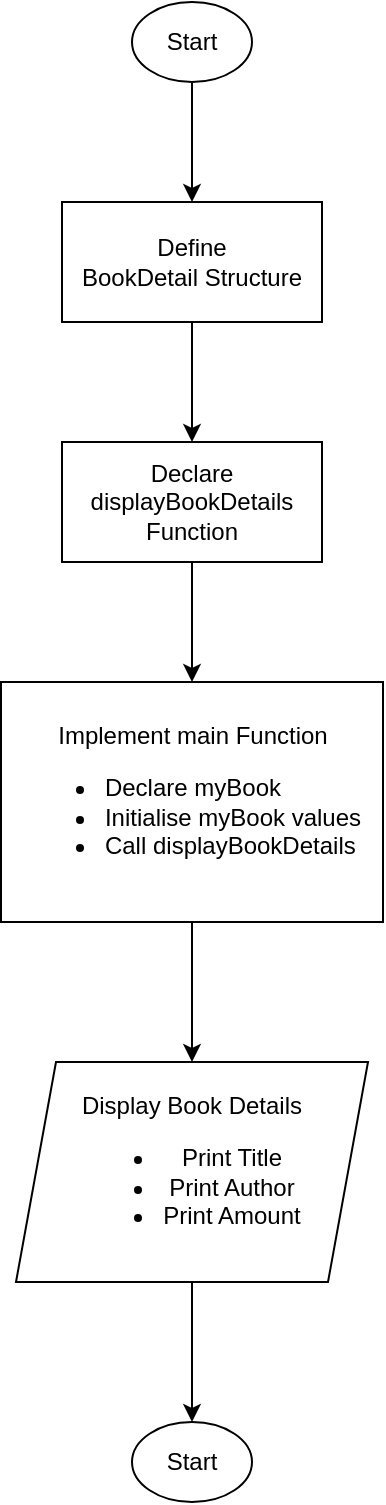 <mxfile version="22.1.5" type="device">
  <diagram name="Page-1" id="vQP9hLYBUp4dAKwmtIgp">
    <mxGraphModel dx="844" dy="563" grid="1" gridSize="10" guides="1" tooltips="1" connect="1" arrows="1" fold="1" page="1" pageScale="1" pageWidth="827" pageHeight="1169" math="0" shadow="0">
      <root>
        <mxCell id="0" />
        <mxCell id="1" parent="0" />
        <mxCell id="AIXgzcjw58ZIXvBcZ5kv-238" style="edgeStyle=orthogonalEdgeStyle;rounded=0;orthogonalLoop=1;jettySize=auto;html=1;entryX=0.5;entryY=0;entryDx=0;entryDy=0;" edge="1" parent="1" source="AIXgzcjw58ZIXvBcZ5kv-233" target="AIXgzcjw58ZIXvBcZ5kv-234">
          <mxGeometry relative="1" as="geometry" />
        </mxCell>
        <mxCell id="AIXgzcjw58ZIXvBcZ5kv-233" value="Start" style="ellipse;whiteSpace=wrap;html=1;" vertex="1" parent="1">
          <mxGeometry x="384" y="40" width="60" height="40" as="geometry" />
        </mxCell>
        <mxCell id="AIXgzcjw58ZIXvBcZ5kv-239" style="edgeStyle=orthogonalEdgeStyle;rounded=0;orthogonalLoop=1;jettySize=auto;html=1;" edge="1" parent="1" source="AIXgzcjw58ZIXvBcZ5kv-234" target="AIXgzcjw58ZIXvBcZ5kv-235">
          <mxGeometry relative="1" as="geometry" />
        </mxCell>
        <mxCell id="AIXgzcjw58ZIXvBcZ5kv-234" value="Define&lt;br&gt;BookDetail Structure" style="rounded=0;whiteSpace=wrap;html=1;" vertex="1" parent="1">
          <mxGeometry x="349" y="140" width="130" height="60" as="geometry" />
        </mxCell>
        <mxCell id="AIXgzcjw58ZIXvBcZ5kv-240" style="edgeStyle=orthogonalEdgeStyle;rounded=0;orthogonalLoop=1;jettySize=auto;html=1;entryX=0.5;entryY=0;entryDx=0;entryDy=0;" edge="1" parent="1" source="AIXgzcjw58ZIXvBcZ5kv-235" target="AIXgzcjw58ZIXvBcZ5kv-236">
          <mxGeometry relative="1" as="geometry" />
        </mxCell>
        <mxCell id="AIXgzcjw58ZIXvBcZ5kv-235" value="Declare&lt;br&gt;displayBookDetails Function" style="rounded=0;whiteSpace=wrap;html=1;" vertex="1" parent="1">
          <mxGeometry x="349" y="260" width="130" height="60" as="geometry" />
        </mxCell>
        <mxCell id="AIXgzcjw58ZIXvBcZ5kv-241" style="edgeStyle=orthogonalEdgeStyle;rounded=0;orthogonalLoop=1;jettySize=auto;html=1;entryX=0.5;entryY=0;entryDx=0;entryDy=0;" edge="1" parent="1" source="AIXgzcjw58ZIXvBcZ5kv-236" target="AIXgzcjw58ZIXvBcZ5kv-237">
          <mxGeometry relative="1" as="geometry" />
        </mxCell>
        <mxCell id="AIXgzcjw58ZIXvBcZ5kv-236" value="Implement main Function&lt;br&gt;&lt;div style=&quot;&quot;&gt;&lt;ul&gt;&lt;li style=&quot;text-align: left;&quot;&gt;Declare myBook&lt;br&gt;&lt;/li&gt;&lt;li style=&quot;text-align: left;&quot;&gt;Initialise myBook values&lt;br&gt;&lt;/li&gt;&lt;li style=&quot;text-align: left;&quot;&gt;Call displayBookDetails&lt;br&gt;&lt;/li&gt;&lt;/ul&gt;&lt;/div&gt;" style="rounded=0;whiteSpace=wrap;html=1;" vertex="1" parent="1">
          <mxGeometry x="318.5" y="380" width="191" height="120" as="geometry" />
        </mxCell>
        <mxCell id="AIXgzcjw58ZIXvBcZ5kv-243" style="edgeStyle=orthogonalEdgeStyle;rounded=0;orthogonalLoop=1;jettySize=auto;html=1;entryX=0.5;entryY=0;entryDx=0;entryDy=0;" edge="1" parent="1" source="AIXgzcjw58ZIXvBcZ5kv-237" target="AIXgzcjw58ZIXvBcZ5kv-242">
          <mxGeometry relative="1" as="geometry" />
        </mxCell>
        <mxCell id="AIXgzcjw58ZIXvBcZ5kv-237" value="Display Book Details&lt;br&gt;&lt;ul&gt;&lt;li&gt;Print Title&lt;br&gt;&lt;/li&gt;&lt;li&gt;Print Author&lt;br&gt;&lt;/li&gt;&lt;li&gt;Print Amount&lt;br&gt;&lt;/li&gt;&lt;/ul&gt;" style="shape=parallelogram;perimeter=parallelogramPerimeter;whiteSpace=wrap;html=1;fixedSize=1;" vertex="1" parent="1">
          <mxGeometry x="326" y="570" width="176" height="110" as="geometry" />
        </mxCell>
        <mxCell id="AIXgzcjw58ZIXvBcZ5kv-242" value="Start" style="ellipse;whiteSpace=wrap;html=1;" vertex="1" parent="1">
          <mxGeometry x="384" y="750" width="60" height="40" as="geometry" />
        </mxCell>
      </root>
    </mxGraphModel>
  </diagram>
</mxfile>
